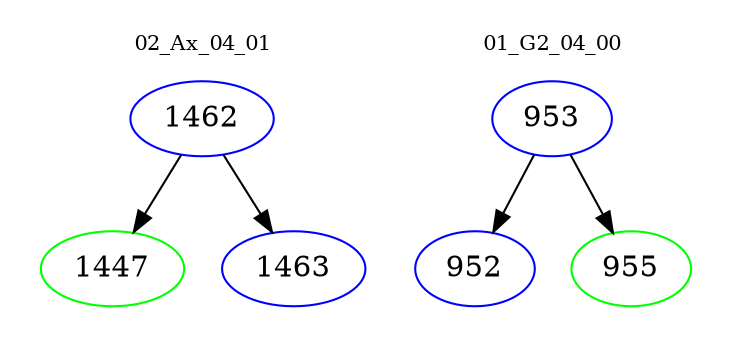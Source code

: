 digraph{
subgraph cluster_0 {
color = white
label = "02_Ax_04_01";
fontsize=10;
T0_1462 [label="1462", color="blue"]
T0_1462 -> T0_1447 [color="black"]
T0_1447 [label="1447", color="green"]
T0_1462 -> T0_1463 [color="black"]
T0_1463 [label="1463", color="blue"]
}
subgraph cluster_1 {
color = white
label = "01_G2_04_00";
fontsize=10;
T1_953 [label="953", color="blue"]
T1_953 -> T1_952 [color="black"]
T1_952 [label="952", color="blue"]
T1_953 -> T1_955 [color="black"]
T1_955 [label="955", color="green"]
}
}
